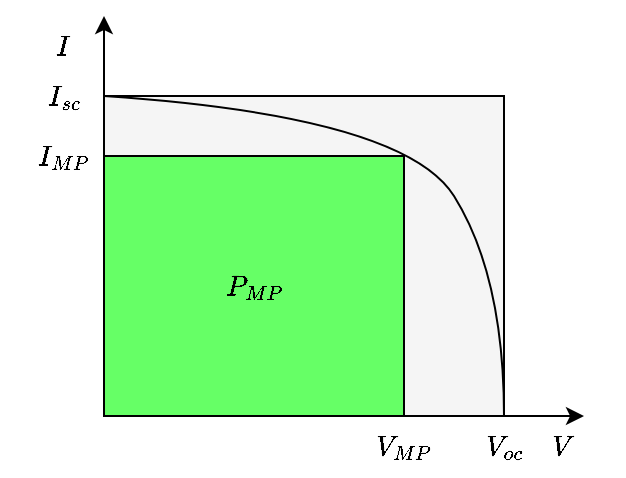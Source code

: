 <mxfile version="17.2.4" type="device"><diagram id="F-RNgW843mGewN4zCzrc" name="Page-1"><mxGraphModel dx="771" dy="453" grid="1" gridSize="10" guides="1" tooltips="1" connect="1" arrows="1" fold="1" page="1" pageScale="1" pageWidth="1169" pageHeight="827" math="1" shadow="0"><root><mxCell id="0"/><mxCell id="1" parent="0"/><mxCell id="tVbrGwKvD3vsSs3ocxU--1" value="" style="endArrow=classic;html=1;rounded=0;" edge="1" parent="1"><mxGeometry width="50" height="50" relative="1" as="geometry"><mxPoint x="400" y="360" as="sourcePoint"/><mxPoint x="640" y="360" as="targetPoint"/></mxGeometry></mxCell><mxCell id="tVbrGwKvD3vsSs3ocxU--5" value="" style="rounded=0;whiteSpace=wrap;html=1;fillColor=#f5f5f5;fontColor=#333333;strokeColor=#000000;" vertex="1" parent="1"><mxGeometry x="400" y="200" width="200" height="160" as="geometry"/></mxCell><mxCell id="tVbrGwKvD3vsSs3ocxU--2" value="" style="endArrow=classic;html=1;rounded=0;" edge="1" parent="1"><mxGeometry width="50" height="50" relative="1" as="geometry"><mxPoint x="400" y="360" as="sourcePoint"/><mxPoint x="400" y="160" as="targetPoint"/></mxGeometry></mxCell><mxCell id="tVbrGwKvD3vsSs3ocxU--3" value="" style="endArrow=none;html=1;curved=1;endFill=0;strokeWidth=1;" edge="1" parent="1"><mxGeometry width="50" height="50" relative="1" as="geometry"><mxPoint x="400" y="200" as="sourcePoint"/><mxPoint x="600" y="360" as="targetPoint"/><Array as="points"><mxPoint x="550" y="210"/><mxPoint x="600" y="290"/></Array></mxGeometry></mxCell><mxCell id="tVbrGwKvD3vsSs3ocxU--6" value="$$P_{MP}$$" style="rounded=0;whiteSpace=wrap;html=1;fillColor=#66FF66;strokeColor=#000000;" vertex="1" parent="1"><mxGeometry x="400" y="230" width="150" height="130" as="geometry"/></mxCell><mxCell id="tVbrGwKvD3vsSs3ocxU--8" value="&lt;div&gt;$$I$$&lt;/div&gt;" style="text;html=1;strokeColor=none;fillColor=none;align=center;verticalAlign=middle;whiteSpace=wrap;rounded=0;" vertex="1" parent="1"><mxGeometry x="350" y="160" width="60" height="30" as="geometry"/></mxCell><mxCell id="tVbrGwKvD3vsSs3ocxU--9" value="&lt;div&gt;$$I_{sc}$$&lt;/div&gt;" style="text;html=1;strokeColor=none;fillColor=none;align=center;verticalAlign=middle;whiteSpace=wrap;rounded=0;spacingTop=10;" vertex="1" parent="1"><mxGeometry x="350" y="180" width="60" height="30" as="geometry"/></mxCell><mxCell id="tVbrGwKvD3vsSs3ocxU--10" value="&lt;div&gt;$$I_{MP}$$&lt;/div&gt;" style="text;html=1;strokeColor=none;fillColor=none;align=center;verticalAlign=middle;whiteSpace=wrap;rounded=0;spacingTop=10;" vertex="1" parent="1"><mxGeometry x="350" y="210" width="60" height="30" as="geometry"/></mxCell><mxCell id="tVbrGwKvD3vsSs3ocxU--11" value="&lt;div&gt;$$V$$&lt;/div&gt;" style="text;html=1;strokeColor=none;fillColor=none;align=center;verticalAlign=middle;whiteSpace=wrap;rounded=0;" vertex="1" parent="1"><mxGeometry x="600" y="360" width="60" height="30" as="geometry"/></mxCell><mxCell id="tVbrGwKvD3vsSs3ocxU--12" value="&lt;div&gt;$$V_{oc}$$&lt;/div&gt;" style="text;html=1;strokeColor=none;fillColor=none;align=center;verticalAlign=middle;whiteSpace=wrap;rounded=0;" vertex="1" parent="1"><mxGeometry x="570" y="360" width="60" height="30" as="geometry"/></mxCell><mxCell id="tVbrGwKvD3vsSs3ocxU--13" value="&lt;div&gt;$$V_{MP}$$&lt;/div&gt;" style="text;html=1;strokeColor=none;fillColor=none;align=center;verticalAlign=middle;whiteSpace=wrap;rounded=0;" vertex="1" parent="1"><mxGeometry x="520" y="360" width="60" height="30" as="geometry"/></mxCell></root></mxGraphModel></diagram></mxfile>